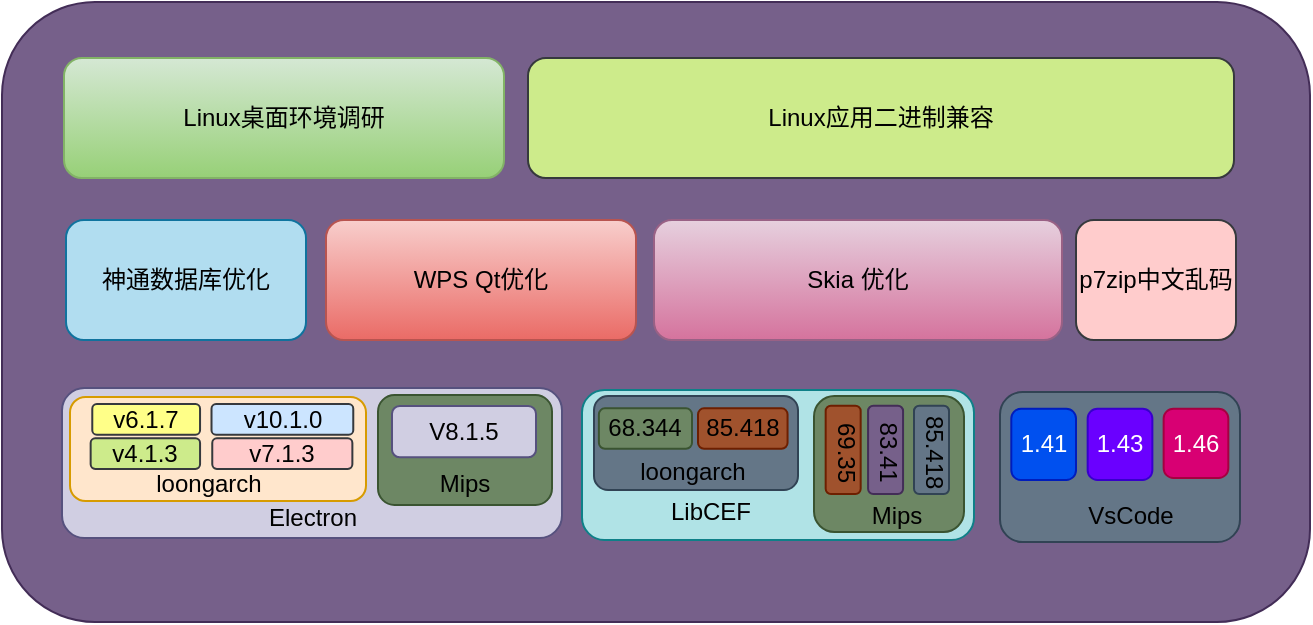 <mxfile version="16.2.2" type="github">
  <diagram id="Ght2hsPfRp3fWAOhF1j6" name="第 1 页">
    <mxGraphModel dx="1422" dy="748" grid="0" gridSize="10" guides="1" tooltips="1" connect="1" arrows="1" fold="1" page="1" pageScale="1" pageWidth="827" pageHeight="1169" math="0" shadow="0">
      <root>
        <mxCell id="0" />
        <mxCell id="1" parent="0" />
        <mxCell id="3B9rHXBm2WQj3u6T62J0-99" value="" style="rounded=1;whiteSpace=wrap;html=1;fillColor=#76608a;fontColor=#ffffff;strokeColor=#432D57;" parent="1" vertex="1">
          <mxGeometry x="114" y="522" width="654" height="310" as="geometry" />
        </mxCell>
        <mxCell id="3B9rHXBm2WQj3u6T62J0-64" value="神通数据库优化" style="rounded=1;whiteSpace=wrap;html=1;fillColor=#b1ddf0;strokeColor=#10739e;" parent="1" vertex="1">
          <mxGeometry x="146" y="631" width="120" height="60" as="geometry" />
        </mxCell>
        <mxCell id="3B9rHXBm2WQj3u6T62J0-65" value="WPS Qt优化" style="rounded=1;whiteSpace=wrap;html=1;fillColor=#f8cecc;strokeColor=#b85450;gradientColor=#ea6b66;" parent="1" vertex="1">
          <mxGeometry x="276" y="631" width="155" height="60" as="geometry" />
        </mxCell>
        <mxCell id="3B9rHXBm2WQj3u6T62J0-66" value="Skia 优化" style="rounded=1;whiteSpace=wrap;html=1;fillColor=#e6d0de;gradientColor=#d5739d;strokeColor=#996185;" parent="1" vertex="1">
          <mxGeometry x="440" y="631" width="204" height="60" as="geometry" />
        </mxCell>
        <mxCell id="3B9rHXBm2WQj3u6T62J0-67" value="Linux桌面环境调研" style="rounded=1;whiteSpace=wrap;html=1;fillColor=#d5e8d4;gradientColor=#97d077;strokeColor=#82b366;" parent="1" vertex="1">
          <mxGeometry x="145" y="550" width="220" height="60" as="geometry" />
        </mxCell>
        <mxCell id="3B9rHXBm2WQj3u6T62J0-68" value="p7zip中文乱码" style="rounded=1;whiteSpace=wrap;html=1;fillColor=#ffcccc;strokeColor=#36393d;" parent="1" vertex="1">
          <mxGeometry x="651" y="631" width="80" height="60" as="geometry" />
        </mxCell>
        <mxCell id="3B9rHXBm2WQj3u6T62J0-69" value="Linux应用二进制兼容" style="rounded=1;whiteSpace=wrap;html=1;fillColor=#cdeb8b;strokeColor=#36393d;" parent="1" vertex="1">
          <mxGeometry x="377" y="550" width="353" height="60" as="geometry" />
        </mxCell>
        <mxCell id="3B9rHXBm2WQj3u6T62J0-56" value="" style="rounded=1;whiteSpace=wrap;html=1;fillColor=#b0e3e6;strokeColor=#0e8088;" parent="1" vertex="1">
          <mxGeometry x="404" y="716" width="196" height="75" as="geometry" />
        </mxCell>
        <mxCell id="3B9rHXBm2WQj3u6T62J0-63" value="LibCEF" style="text;html=1;resizable=0;autosize=1;align=center;verticalAlign=middle;points=[];fillColor=none;strokeColor=none;rounded=1;" parent="1" vertex="1">
          <mxGeometry x="438" y="767" width="60" height="20" as="geometry" />
        </mxCell>
        <mxCell id="3B9rHXBm2WQj3u6T62J0-121" value="" style="group;rounded=1;" parent="1" vertex="1" connectable="0">
          <mxGeometry x="144" y="715" width="250" height="75" as="geometry" />
        </mxCell>
        <mxCell id="3B9rHXBm2WQj3u6T62J0-48" value="" style="rounded=1;whiteSpace=wrap;html=1;fillColor=#d0cee2;strokeColor=#56517e;" parent="3B9rHXBm2WQj3u6T62J0-121" vertex="1">
          <mxGeometry width="250" height="75" as="geometry" />
        </mxCell>
        <mxCell id="3B9rHXBm2WQj3u6T62J0-57" value="Electron" style="text;html=1;resizable=0;autosize=1;align=center;verticalAlign=middle;points=[];fillColor=none;strokeColor=none;rounded=1;" parent="3B9rHXBm2WQj3u6T62J0-121" vertex="1">
          <mxGeometry x="95" y="55" width="60" height="20" as="geometry" />
        </mxCell>
        <mxCell id="3B9rHXBm2WQj3u6T62J0-115" value="" style="group;rounded=1;" parent="3B9rHXBm2WQj3u6T62J0-121" vertex="1" connectable="0">
          <mxGeometry x="4" y="4.5" width="148" height="52.75" as="geometry" />
        </mxCell>
        <mxCell id="3B9rHXBm2WQj3u6T62J0-102" value="" style="rounded=1;whiteSpace=wrap;html=1;fontSize=24;fillColor=#ffe6cc;strokeColor=#d79b00;" parent="3B9rHXBm2WQj3u6T62J0-115" vertex="1">
          <mxGeometry width="148" height="51.997" as="geometry" />
        </mxCell>
        <mxCell id="3B9rHXBm2WQj3u6T62J0-49" value="v6.1.7" style="rounded=1;whiteSpace=wrap;html=1;fillColor=#ffff88;strokeColor=#36393d;" parent="3B9rHXBm2WQj3u6T62J0-115" vertex="1">
          <mxGeometry x="11.14" y="3.561" width="53.885" height="15.314" as="geometry" />
        </mxCell>
        <mxCell id="3B9rHXBm2WQj3u6T62J0-52" value="v10.1.0" style="rounded=1;whiteSpace=wrap;html=1;fillColor=#cce5ff;strokeColor=#36393d;" parent="3B9rHXBm2WQj3u6T62J0-115" vertex="1">
          <mxGeometry x="70.754" y="3.561" width="70.881" height="15.314" as="geometry" />
        </mxCell>
        <mxCell id="3B9rHXBm2WQj3u6T62J0-53" value="v4.1.3" style="rounded=1;whiteSpace=wrap;html=1;fillColor=#cdeb8b;strokeColor=#36393d;" parent="3B9rHXBm2WQj3u6T62J0-115" vertex="1">
          <mxGeometry x="10.326" y="20.659" width="54.703" height="15.319" as="geometry" />
        </mxCell>
        <mxCell id="3B9rHXBm2WQj3u6T62J0-54" value="v7.1.3" style="rounded=1;whiteSpace=wrap;html=1;fillColor=#ffcccc;strokeColor=#36393d;" parent="3B9rHXBm2WQj3u6T62J0-115" vertex="1">
          <mxGeometry x="71.132" y="20.659" width="70.053" height="15.319" as="geometry" />
        </mxCell>
        <mxCell id="3B9rHXBm2WQj3u6T62J0-111" value="loongarch" style="text;html=1;resizable=0;autosize=1;align=center;verticalAlign=middle;points=[];fillColor=none;strokeColor=none;rounded=1;fontSize=12;fontColor=#000000;" parent="3B9rHXBm2WQj3u6T62J0-115" vertex="1">
          <mxGeometry x="37.453" y="34.751" width="63" height="18" as="geometry" />
        </mxCell>
        <mxCell id="3B9rHXBm2WQj3u6T62J0-119" value="" style="group;rounded=1;" parent="3B9rHXBm2WQj3u6T62J0-121" vertex="1" connectable="0">
          <mxGeometry x="158" y="3.5" width="87" height="55" as="geometry" />
        </mxCell>
        <mxCell id="3B9rHXBm2WQj3u6T62J0-116" value="" style="rounded=1;whiteSpace=wrap;html=1;fontSize=12;fontColor=#ffffff;fillColor=#6d8764;strokeColor=#3A5431;" parent="3B9rHXBm2WQj3u6T62J0-119" vertex="1">
          <mxGeometry width="87" height="55" as="geometry" />
        </mxCell>
        <mxCell id="3B9rHXBm2WQj3u6T62J0-117" value="V8.1.5" style="rounded=1;whiteSpace=wrap;html=1;fontSize=12;fillColor=#d0cee2;strokeColor=#56517e;" parent="3B9rHXBm2WQj3u6T62J0-119" vertex="1">
          <mxGeometry x="7" y="5.5" width="72" height="25.667" as="geometry" />
        </mxCell>
        <mxCell id="3B9rHXBm2WQj3u6T62J0-118" value="Mips" style="text;html=1;resizable=0;autosize=1;align=center;verticalAlign=middle;points=[];fillColor=none;strokeColor=none;rounded=1;fontSize=12;fontColor=#000000;" parent="3B9rHXBm2WQj3u6T62J0-119" vertex="1">
          <mxGeometry x="25.5" y="35.75" width="35" height="18" as="geometry" />
        </mxCell>
        <mxCell id="MHwfZjFhnHQxMyveiBYl-4" value="" style="group;rounded=1;" parent="1" vertex="1" connectable="0">
          <mxGeometry x="613" y="717" width="120" height="75" as="geometry" />
        </mxCell>
        <mxCell id="3B9rHXBm2WQj3u6T62J0-55" value="" style="rounded=1;whiteSpace=wrap;html=1;fillColor=#647687;strokeColor=#314354;fontColor=#ffffff;" parent="MHwfZjFhnHQxMyveiBYl-4" vertex="1">
          <mxGeometry width="120" height="75" as="geometry" />
        </mxCell>
        <mxCell id="3B9rHXBm2WQj3u6T62J0-72" value="VsCode" style="text;html=1;resizable=0;autosize=1;align=center;verticalAlign=middle;points=[];fillColor=none;strokeColor=none;rounded=1;fontColor=#000000;" parent="MHwfZjFhnHQxMyveiBYl-4" vertex="1">
          <mxGeometry x="38" y="53" width="53" height="18" as="geometry" />
        </mxCell>
        <mxCell id="3B9rHXBm2WQj3u6T62J0-95" value="1.43" style="rounded=1;whiteSpace=wrap;html=1;fontColor=#ffffff;fillColor=#6a00ff;strokeColor=#3700CC;" parent="MHwfZjFhnHQxMyveiBYl-4" vertex="1">
          <mxGeometry x="43.83" y="8.4" width="32.35" height="35.6" as="geometry" />
        </mxCell>
        <mxCell id="3B9rHXBm2WQj3u6T62J0-96" value="1.46" style="rounded=1;whiteSpace=wrap;html=1;fontColor=#ffffff;fillColor=#d80073;strokeColor=#A50040;" parent="MHwfZjFhnHQxMyveiBYl-4" vertex="1">
          <mxGeometry x="81.82" y="8.4" width="32.35" height="34.6" as="geometry" />
        </mxCell>
        <mxCell id="3B9rHXBm2WQj3u6T62J0-97" value="1.41" style="rounded=1;whiteSpace=wrap;html=1;fontColor=#ffffff;fillColor=#0050ef;strokeColor=#001DBC;" parent="MHwfZjFhnHQxMyveiBYl-4" vertex="1">
          <mxGeometry x="5.65" y="8.4" width="32.35" height="35.6" as="geometry" />
        </mxCell>
        <mxCell id="3eGutTU6NfPmwoGJErxQ-1" value="" style="rounded=1;whiteSpace=wrap;html=1;fillColor=#647687;fontColor=#ffffff;strokeColor=#314354;" vertex="1" parent="1">
          <mxGeometry x="410" y="719" width="102" height="47" as="geometry" />
        </mxCell>
        <mxCell id="3B9rHXBm2WQj3u6T62J0-62" value="&lt;font color=&quot;#000000&quot;&gt;85.418&lt;/font&gt;" style="rounded=1;whiteSpace=wrap;html=1;fillColor=#a0522d;strokeColor=#6D1F00;fontColor=#ffffff;" parent="1" vertex="1">
          <mxGeometry x="462" y="725.16" width="44.78" height="20.23" as="geometry" />
        </mxCell>
        <mxCell id="3B9rHXBm2WQj3u6T62J0-59" value="&lt;font color=&quot;#000000&quot;&gt;68.344&lt;/font&gt;" style="rounded=1;whiteSpace=wrap;html=1;fillColor=#6d8764;strokeColor=#3A5431;fontColor=#ffffff;" parent="1" vertex="1">
          <mxGeometry x="412.44" y="725.16" width="46.56" height="20.23" as="geometry" />
        </mxCell>
        <mxCell id="3eGutTU6NfPmwoGJErxQ-2" value="loongarch" style="text;html=1;resizable=0;autosize=1;align=center;verticalAlign=middle;points=[];fillColor=none;strokeColor=none;rounded=0;rotation=0;" vertex="1" parent="1">
          <mxGeometry x="427.003" y="747.999" width="63" height="18" as="geometry" />
        </mxCell>
        <mxCell id="3eGutTU6NfPmwoGJErxQ-10" value="" style="rounded=1;whiteSpace=wrap;html=1;fontColor=#ffffff;fillColor=#6d8764;strokeColor=#3A5431;" vertex="1" parent="1">
          <mxGeometry x="520" y="719" width="75" height="68" as="geometry" />
        </mxCell>
        <mxCell id="3eGutTU6NfPmwoGJErxQ-27" value="" style="group" vertex="1" connectable="0" parent="1">
          <mxGeometry x="525.833" y="722.532" width="17.5" height="46.805" as="geometry" />
        </mxCell>
        <mxCell id="3eGutTU6NfPmwoGJErxQ-18" value="" style="rounded=1;whiteSpace=wrap;html=1;fontColor=#ffffff;fillColor=#a0522d;strokeColor=#6D1F00;direction=north;" vertex="1" parent="3eGutTU6NfPmwoGJErxQ-27">
          <mxGeometry y="1.325" width="17.5" height="44.156" as="geometry" />
        </mxCell>
        <mxCell id="3eGutTU6NfPmwoGJErxQ-26" value="69.35" style="text;html=1;resizable=0;autosize=1;align=center;verticalAlign=middle;points=[];fillColor=none;strokeColor=none;rounded=0;fontColor=#000000;rotation=90;" vertex="1" parent="3eGutTU6NfPmwoGJErxQ-27">
          <mxGeometry x="-16.333" y="15.455" width="53" height="18" as="geometry" />
        </mxCell>
        <mxCell id="3eGutTU6NfPmwoGJErxQ-28" value="Mips" style="text;html=1;resizable=0;autosize=1;align=center;verticalAlign=middle;points=[];fillColor=none;strokeColor=none;rounded=0;fontColor=#000000;" vertex="1" parent="1">
          <mxGeometry x="543.333" y="770.221" width="35" height="18" as="geometry" />
        </mxCell>
        <mxCell id="3eGutTU6NfPmwoGJErxQ-15" value="" style="rounded=1;whiteSpace=wrap;html=1;fontColor=#ffffff;fillColor=#76608a;strokeColor=#432D57;direction=north;" vertex="1" parent="1">
          <mxGeometry x="547.033" y="723.857" width="17.5" height="44.156" as="geometry" />
        </mxCell>
        <mxCell id="3eGutTU6NfPmwoGJErxQ-16" value="83.41" style="text;html=1;resizable=0;autosize=1;align=center;verticalAlign=middle;points=[];fillColor=none;strokeColor=none;rounded=0;fontColor=#000000;rotation=90;" vertex="1" parent="1">
          <mxGeometry x="530.7" y="737.987" width="53" height="18" as="geometry" />
        </mxCell>
        <mxCell id="3eGutTU6NfPmwoGJErxQ-20" value="" style="rounded=1;whiteSpace=wrap;html=1;fontColor=#ffffff;fillColor=#647687;strokeColor=#314354;direction=north;" vertex="1" parent="1">
          <mxGeometry x="570" y="723.857" width="17.5" height="44.156" as="geometry" />
        </mxCell>
        <mxCell id="3eGutTU6NfPmwoGJErxQ-24" value="85.418" style="text;html=1;resizable=0;autosize=1;align=center;verticalAlign=middle;points=[];fillColor=none;strokeColor=none;rounded=0;fontColor=#000000;rotation=90;" vertex="1" parent="1">
          <mxGeometry x="553.667" y="737.987" width="53" height="18" as="geometry" />
        </mxCell>
      </root>
    </mxGraphModel>
  </diagram>
</mxfile>
